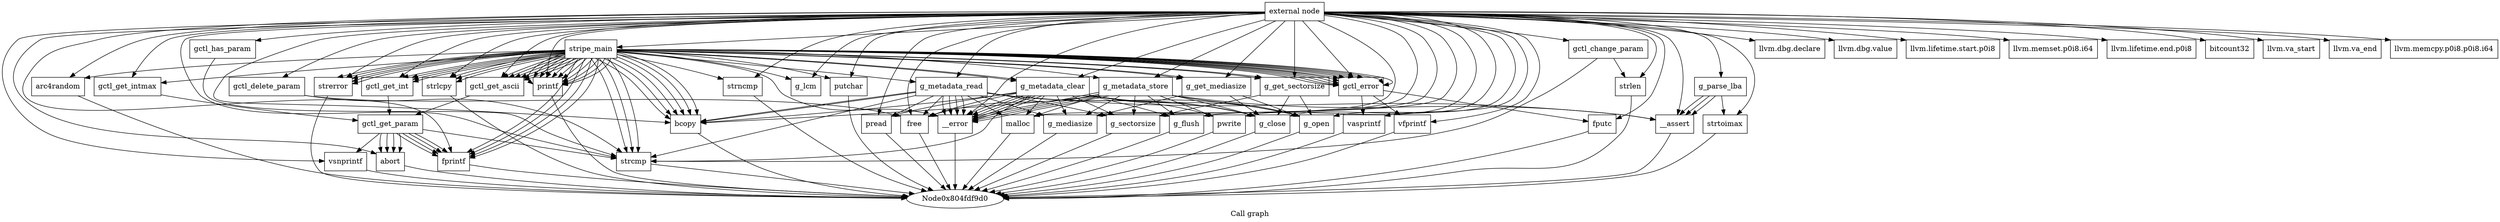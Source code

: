 digraph "Call graph" {
	label="Call graph";

	Node0x804fdf9a0 [shape=record,label="{external node}"];
	Node0x804fdf9a0 -> Node0x804fdfa30;
	Node0x804fdf9a0 -> Node0x80503f210;
	Node0x804fdf9a0 -> Node0x80503f270;
	Node0x804fdf9a0 -> Node0x804fdfb50;
	Node0x804fdf9a0 -> Node0x80503f2d0;
	Node0x804fdf9a0 -> Node0x80503f330;
	Node0x804fdf9a0 -> Node0x804fdfcd0;
	Node0x804fdf9a0 -> Node0x804fdfd30;
	Node0x804fdf9a0 -> Node0x804fdfe50;
	Node0x804fdf9a0 -> Node0x804fdfeb0;
	Node0x804fdf9a0 -> Node0x804fdff70;
	Node0x804fdf9a0 -> Node0x804fdffd0;
	Node0x804fdf9a0 -> Node0x80503f030;
	Node0x804fdf9a0 -> Node0x80503f0f0;
	Node0x804fdf9a0 -> Node0x80503f390;
	Node0x804fdf9a0 -> Node0x80503f1b0;
	Node0x804fdf9a0 -> Node0x804fdfd90;
	Node0x804fdf9a0 -> Node0x80503f3f0;
	Node0x804fdf9a0 -> Node0x80503f450;
	Node0x804fdf9a0 -> Node0x80503f4b0;
	Node0x804fdf9a0 -> Node0x80503f510;
	Node0x804fdf9a0 -> Node0x804fdfc10;
	Node0x804fdf9a0 -> Node0x80503f570;
	Node0x804fdf9a0 -> Node0x80503f5d0;
	Node0x804fdf9a0 -> Node0x80503f630;
	Node0x804fdf9a0 -> Node0x804fdfc70;
	Node0x804fdf9a0 -> Node0x80503f690;
	Node0x804fdf9a0 -> Node0x80503f150;
	Node0x804fdf9a0 -> Node0x80503f6f0;
	Node0x804fdf9a0 -> Node0x80503f750;
	Node0x804fdf9a0 -> Node0x80503f7b0;
	Node0x804fdf9a0 -> Node0x80503f090;
	Node0x804fdf9a0 -> Node0x80503f810;
	Node0x804fdf9a0 -> Node0x80503f870;
	Node0x804fdf9a0 -> Node0x804fdfdf0;
	Node0x804fdf9a0 -> Node0x804fdfaf0;
	Node0x804fdf9a0 -> Node0x80503f9f0;
	Node0x804fdf9a0 -> Node0x80503f8d0;
	Node0x804fdf9a0 -> Node0x80503f930;
	Node0x804fdf9a0 -> Node0x80503f990;
	Node0x804fdf9a0 -> Node0x80503fa50;
	Node0x804fdf9a0 -> Node0x804fdfbb0;
	Node0x804fdf9a0 -> Node0x80503fb10;
	Node0x804fdf9a0 -> Node0x80503fb70;
	Node0x804fdf9a0 -> Node0x804fdff10;
	Node0x804fdf9a0 -> Node0x804fdfa90;
	Node0x804fdf9a0 -> Node0x80503fbd0;
	Node0x804fdf9a0 -> Node0x80503fc30;
	Node0x804fdf9a0 -> Node0x80503fc90;
	Node0x804fdf9a0 -> Node0x80503fcf0;
	Node0x804fdf9a0 -> Node0x80503fd50;
	Node0x804fdfa30 [shape=record,label="{stripe_main}"];
	Node0x804fdfa30 -> Node0x804fdfa90;
	Node0x804fdfa30 -> Node0x804fdfaf0;
	Node0x804fdfa30 -> Node0x804fdfb50;
	Node0x804fdfa30 -> Node0x804fdfbb0;
	Node0x804fdfa30 -> Node0x804fdfaf0;
	Node0x804fdfa30 -> Node0x804fdfbb0;
	Node0x804fdfa30 -> Node0x804fdfa90;
	Node0x804fdfa30 -> Node0x804fdfc10;
	Node0x804fdfa30 -> Node0x804fdfc70;
	Node0x804fdfa30 -> Node0x804fdfcd0;
	Node0x804fdfa30 -> Node0x804fdfd30;
	Node0x804fdfa30 -> Node0x804fdfaf0;
	Node0x804fdfa30 -> Node0x804fdfd90;
	Node0x804fdfa30 -> Node0x804fdfdf0;
	Node0x804fdfa30 -> Node0x804fdfd30;
	Node0x804fdfa30 -> Node0x804fdfaf0;
	Node0x804fdfa30 -> Node0x804fdfe50;
	Node0x804fdfa30 -> Node0x804fdfa90;
	Node0x804fdfa30 -> Node0x804fdfe50;
	Node0x804fdfa30 -> Node0x804fdfeb0;
	Node0x804fdfa30 -> Node0x804fdff10;
	Node0x804fdfa30 -> Node0x804fdfaf0;
	Node0x804fdfa30 -> Node0x804fdfa90;
	Node0x804fdfa30 -> Node0x804fdfc10;
	Node0x804fdfa30 -> Node0x804fdfc70;
	Node0x804fdfa30 -> Node0x804fdff70;
	Node0x804fdfa30 -> Node0x804fdffd0;
	Node0x804fdfa30 -> Node0x804fdfe50;
	Node0x804fdfa30 -> Node0x80503f030;
	Node0x804fdfa30 -> Node0x80503f030;
	Node0x804fdfa30 -> Node0x80503f030;
	Node0x804fdfa30 -> Node0x80503f090;
	Node0x804fdfa30 -> Node0x804fdfd30;
	Node0x804fdfa30 -> Node0x804fdff70;
	Node0x804fdfa30 -> Node0x804fdfaf0;
	Node0x804fdfa30 -> Node0x80503f0f0;
	Node0x804fdfa30 -> Node0x804fdfb50;
	Node0x804fdfa30 -> Node0x804fdfbb0;
	Node0x804fdfa30 -> Node0x804fdfaf0;
	Node0x804fdfa30 -> Node0x804fdfa90;
	Node0x804fdfa30 -> Node0x804fdfdf0;
	Node0x804fdfa30 -> Node0x804fdfd30;
	Node0x804fdfa30 -> Node0x804fdff70;
	Node0x804fdfa30 -> Node0x804fdfaf0;
	Node0x804fdfa30 -> Node0x80503f0f0;
	Node0x804fdfa30 -> Node0x804fdfb50;
	Node0x804fdfa30 -> Node0x804fdfbb0;
	Node0x804fdfa30 -> Node0x804fdfaf0;
	Node0x804fdfa30 -> Node0x804fdfa90;
	Node0x804fdfa30 -> Node0x80503f150;
	Node0x804fdfa30 -> Node0x804fdfd30;
	Node0x804fdfa30 -> Node0x804fdff70;
	Node0x804fdfa30 -> Node0x804fdfaf0;
	Node0x804fdfa30 -> Node0x80503f030;
	Node0x804fdfa30 -> Node0x80503f030;
	Node0x804fdfa30 -> Node0x80503f030;
	Node0x804fdfa30 -> Node0x80503f0f0;
	Node0x804fdfa30 -> Node0x80503f0f0;
	Node0x804fdfa30 -> Node0x80503f0f0;
	Node0x804fdfa30 -> Node0x80503f0f0;
	Node0x804fdfa30 -> Node0x80503f0f0;
	Node0x804fdfa30 -> Node0x80503f0f0;
	Node0x804fdfa30 -> Node0x80503f0f0;
	Node0x804fdfa30 -> Node0x80503f0f0;
	Node0x804fdfa30 -> Node0x80503f0f0;
	Node0x804fdfa30 -> Node0x80503f1b0;
	Node0x804fdfa30 -> Node0x804fdfaf0;
	Node0x80503f210 [shape=record,label="{llvm.dbg.declare}"];
	Node0x80503f270 [shape=record,label="{llvm.dbg.value}"];
	Node0x804fdfb50 [shape=record,label="{strcmp}"];
	Node0x804fdfb50 -> Node0x804fdf9d0;
	Node0x80503f2d0 [shape=record,label="{llvm.lifetime.start.p0i8}"];
	Node0x80503f330 [shape=record,label="{llvm.memset.p0i8.i64}"];
	Node0x804fdfcd0 [shape=record,label="{__error}"];
	Node0x804fdfcd0 -> Node0x804fdf9d0;
	Node0x804fdfd30 [shape=record,label="{strerror}"];
	Node0x804fdfd30 -> Node0x804fdf9d0;
	Node0x804fdfe50 [shape=record,label="{strlcpy}"];
	Node0x804fdfe50 -> Node0x804fdf9d0;
	Node0x804fdfeb0 [shape=record,label="{arc4random}"];
	Node0x804fdfeb0 -> Node0x804fdf9d0;
	Node0x804fdff70 [shape=record,label="{fprintf}"];
	Node0x804fdff70 -> Node0x804fdf9d0;
	Node0x804fdffd0 [shape=record,label="{strncmp}"];
	Node0x804fdffd0 -> Node0x804fdf9d0;
	Node0x80503f030 [shape=record,label="{bcopy}"];
	Node0x80503f030 -> Node0x804fdf9d0;
	Node0x80503f0f0 [shape=record,label="{printf}"];
	Node0x80503f0f0 -> Node0x804fdf9d0;
	Node0x80503f390 [shape=record,label="{llvm.lifetime.end.p0i8}"];
	Node0x80503f1b0 [shape=record,label="{putchar}"];
	Node0x80503f1b0 -> Node0x804fdf9d0;
	Node0x804fdfd90 [shape=record,label="{g_lcm}"];
	Node0x80503f3f0 [shape=record,label="{bitcount32}"];
	Node0x80503f450 [shape=record,label="{g_parse_lba}"];
	Node0x80503f450 -> Node0x80503f4b0;
	Node0x80503f450 -> Node0x80503f4b0;
	Node0x80503f450 -> Node0x80503f4b0;
	Node0x80503f450 -> Node0x80503f510;
	Node0x80503f4b0 [shape=record,label="{__assert}"];
	Node0x80503f4b0 -> Node0x804fdf9d0;
	Node0x80503f510 [shape=record,label="{strtoimax}"];
	Node0x80503f510 -> Node0x804fdf9d0;
	Node0x804fdfc10 [shape=record,label="{g_get_mediasize}"];
	Node0x804fdfc10 -> Node0x80503f570;
	Node0x804fdfc10 -> Node0x80503f5d0;
	Node0x804fdfc10 -> Node0x80503f630;
	Node0x80503f570 [shape=record,label="{g_open}"];
	Node0x80503f570 -> Node0x804fdf9d0;
	Node0x80503f5d0 [shape=record,label="{g_mediasize}"];
	Node0x80503f5d0 -> Node0x804fdf9d0;
	Node0x80503f630 [shape=record,label="{g_close}"];
	Node0x80503f630 -> Node0x804fdf9d0;
	Node0x804fdfc70 [shape=record,label="{g_get_sectorsize}"];
	Node0x804fdfc70 -> Node0x80503f570;
	Node0x804fdfc70 -> Node0x80503f690;
	Node0x804fdfc70 -> Node0x80503f630;
	Node0x80503f690 [shape=record,label="{g_sectorsize}"];
	Node0x80503f690 -> Node0x804fdf9d0;
	Node0x80503f150 [shape=record,label="{g_metadata_read}"];
	Node0x80503f150 -> Node0x80503f570;
	Node0x80503f150 -> Node0x804fdfcd0;
	Node0x80503f150 -> Node0x80503f5d0;
	Node0x80503f150 -> Node0x804fdfcd0;
	Node0x80503f150 -> Node0x80503f690;
	Node0x80503f150 -> Node0x804fdfcd0;
	Node0x80503f150 -> Node0x80503f4b0;
	Node0x80503f150 -> Node0x80503f6f0;
	Node0x80503f150 -> Node0x80503f750;
	Node0x80503f150 -> Node0x804fdfcd0;
	Node0x80503f150 -> Node0x80503f030;
	Node0x80503f150 -> Node0x804fdfb50;
	Node0x80503f150 -> Node0x80503f030;
	Node0x80503f150 -> Node0x80503f7b0;
	Node0x80503f150 -> Node0x80503f630;
	Node0x80503f6f0 [shape=record,label="{malloc}"];
	Node0x80503f6f0 -> Node0x804fdf9d0;
	Node0x80503f750 [shape=record,label="{pread}"];
	Node0x80503f750 -> Node0x804fdf9d0;
	Node0x80503f7b0 [shape=record,label="{free}"];
	Node0x80503f7b0 -> Node0x804fdf9d0;
	Node0x80503f090 [shape=record,label="{g_metadata_store}"];
	Node0x80503f090 -> Node0x80503f570;
	Node0x80503f090 -> Node0x804fdfcd0;
	Node0x80503f090 -> Node0x80503f5d0;
	Node0x80503f090 -> Node0x804fdfcd0;
	Node0x80503f090 -> Node0x80503f690;
	Node0x80503f090 -> Node0x804fdfcd0;
	Node0x80503f090 -> Node0x80503f4b0;
	Node0x80503f090 -> Node0x80503f6f0;
	Node0x80503f090 -> Node0x80503f030;
	Node0x80503f090 -> Node0x80503f810;
	Node0x80503f090 -> Node0x804fdfcd0;
	Node0x80503f090 -> Node0x80503f870;
	Node0x80503f090 -> Node0x80503f7b0;
	Node0x80503f090 -> Node0x80503f630;
	Node0x80503f810 [shape=record,label="{pwrite}"];
	Node0x80503f810 -> Node0x804fdf9d0;
	Node0x80503f870 [shape=record,label="{g_flush}"];
	Node0x80503f870 -> Node0x804fdf9d0;
	Node0x804fdfdf0 [shape=record,label="{g_metadata_clear}"];
	Node0x804fdfdf0 -> Node0x80503f570;
	Node0x804fdfdf0 -> Node0x804fdfcd0;
	Node0x804fdfdf0 -> Node0x80503f5d0;
	Node0x804fdfdf0 -> Node0x804fdfcd0;
	Node0x804fdfdf0 -> Node0x80503f690;
	Node0x804fdfdf0 -> Node0x804fdfcd0;
	Node0x804fdfdf0 -> Node0x80503f6f0;
	Node0x804fdfdf0 -> Node0x80503f750;
	Node0x804fdfdf0 -> Node0x804fdfcd0;
	Node0x804fdfdf0 -> Node0x80503f030;
	Node0x804fdfdf0 -> Node0x804fdfb50;
	Node0x804fdfdf0 -> Node0x80503f810;
	Node0x804fdfdf0 -> Node0x804fdfcd0;
	Node0x804fdfdf0 -> Node0x80503f870;
	Node0x804fdfdf0 -> Node0x80503f7b0;
	Node0x804fdfdf0 -> Node0x80503f630;
	Node0x804fdfaf0 [shape=record,label="{gctl_error}"];
	Node0x804fdfaf0 -> Node0x80503f8d0;
	Node0x804fdfaf0 -> Node0x80503f930;
	Node0x804fdfaf0 -> Node0x80503f990;
	Node0x80503f9f0 [shape=record,label="{llvm.va_start}"];
	Node0x80503f8d0 [shape=record,label="{vasprintf}"];
	Node0x80503f8d0 -> Node0x804fdf9d0;
	Node0x80503f930 [shape=record,label="{vfprintf}"];
	Node0x80503f930 -> Node0x804fdf9d0;
	Node0x80503f990 [shape=record,label="{fputc}"];
	Node0x80503f990 -> Node0x804fdf9d0;
	Node0x80503fa50 [shape=record,label="{llvm.va_end}"];
	Node0x804fdfbb0 [shape=record,label="{gctl_get_int}"];
	Node0x804fdfbb0 -> Node0x80503fab0;
	Node0x80503fab0 [shape=record,label="{gctl_get_param}"];
	Node0x80503fab0 -> Node0x80503fb10;
	Node0x80503fab0 -> Node0x804fdfb50;
	Node0x80503fab0 -> Node0x804fdff70;
	Node0x80503fab0 -> Node0x80503fb70;
	Node0x80503fab0 -> Node0x804fdff70;
	Node0x80503fab0 -> Node0x80503fb70;
	Node0x80503fab0 -> Node0x804fdff70;
	Node0x80503fab0 -> Node0x80503fb70;
	Node0x80503fab0 -> Node0x804fdff70;
	Node0x80503fab0 -> Node0x80503fb70;
	Node0x80503fb10 [shape=record,label="{vsnprintf}"];
	Node0x80503fb10 -> Node0x804fdf9d0;
	Node0x80503fb70 [shape=record,label="{abort}"];
	Node0x80503fb70 -> Node0x804fdf9d0;
	Node0x804fdff10 [shape=record,label="{gctl_get_intmax}"];
	Node0x804fdff10 -> Node0x80503fab0;
	Node0x804fdfa90 [shape=record,label="{gctl_get_ascii}"];
	Node0x804fdfa90 -> Node0x80503fab0;
	Node0x80503fbd0 [shape=record,label="{gctl_change_param}"];
	Node0x80503fbd0 -> Node0x804fdfb50;
	Node0x80503fbd0 -> Node0x80503fc30;
	Node0x80503fc30 [shape=record,label="{strlen}"];
	Node0x80503fc30 -> Node0x804fdf9d0;
	Node0x80503fc90 [shape=record,label="{gctl_delete_param}"];
	Node0x80503fc90 -> Node0x804fdfb50;
	Node0x80503fc90 -> Node0x80503f7b0;
	Node0x80503fcf0 [shape=record,label="{llvm.memcpy.p0i8.p0i8.i64}"];
	Node0x80503fd50 [shape=record,label="{gctl_has_param}"];
	Node0x80503fd50 -> Node0x804fdfb50;
}
